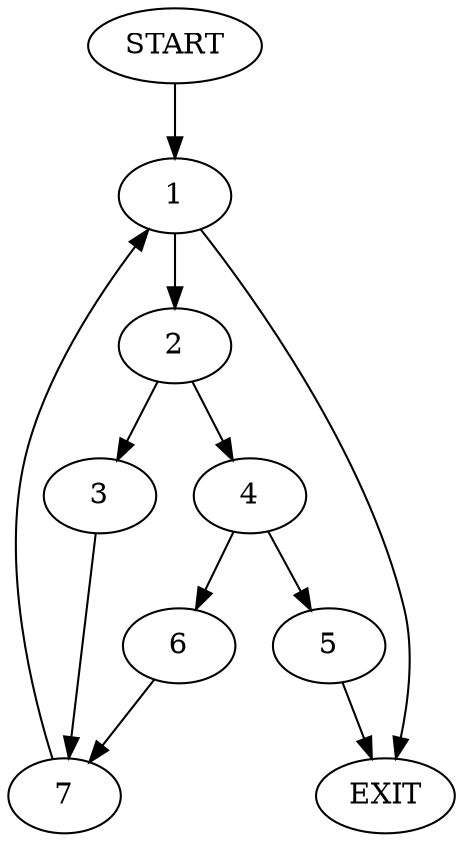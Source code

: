 digraph { 
0 [label="START"];
1;
2;
3;
4;
5;
6;
7;
8[label="EXIT"];
0 -> 1;
1 -> 2;
1 -> 8;
2 -> 3;
2 -> 4;
3 -> 7;
4 -> 5;
4 -> 6;
5 -> 8;
6 -> 7;
7 -> 1;
}
